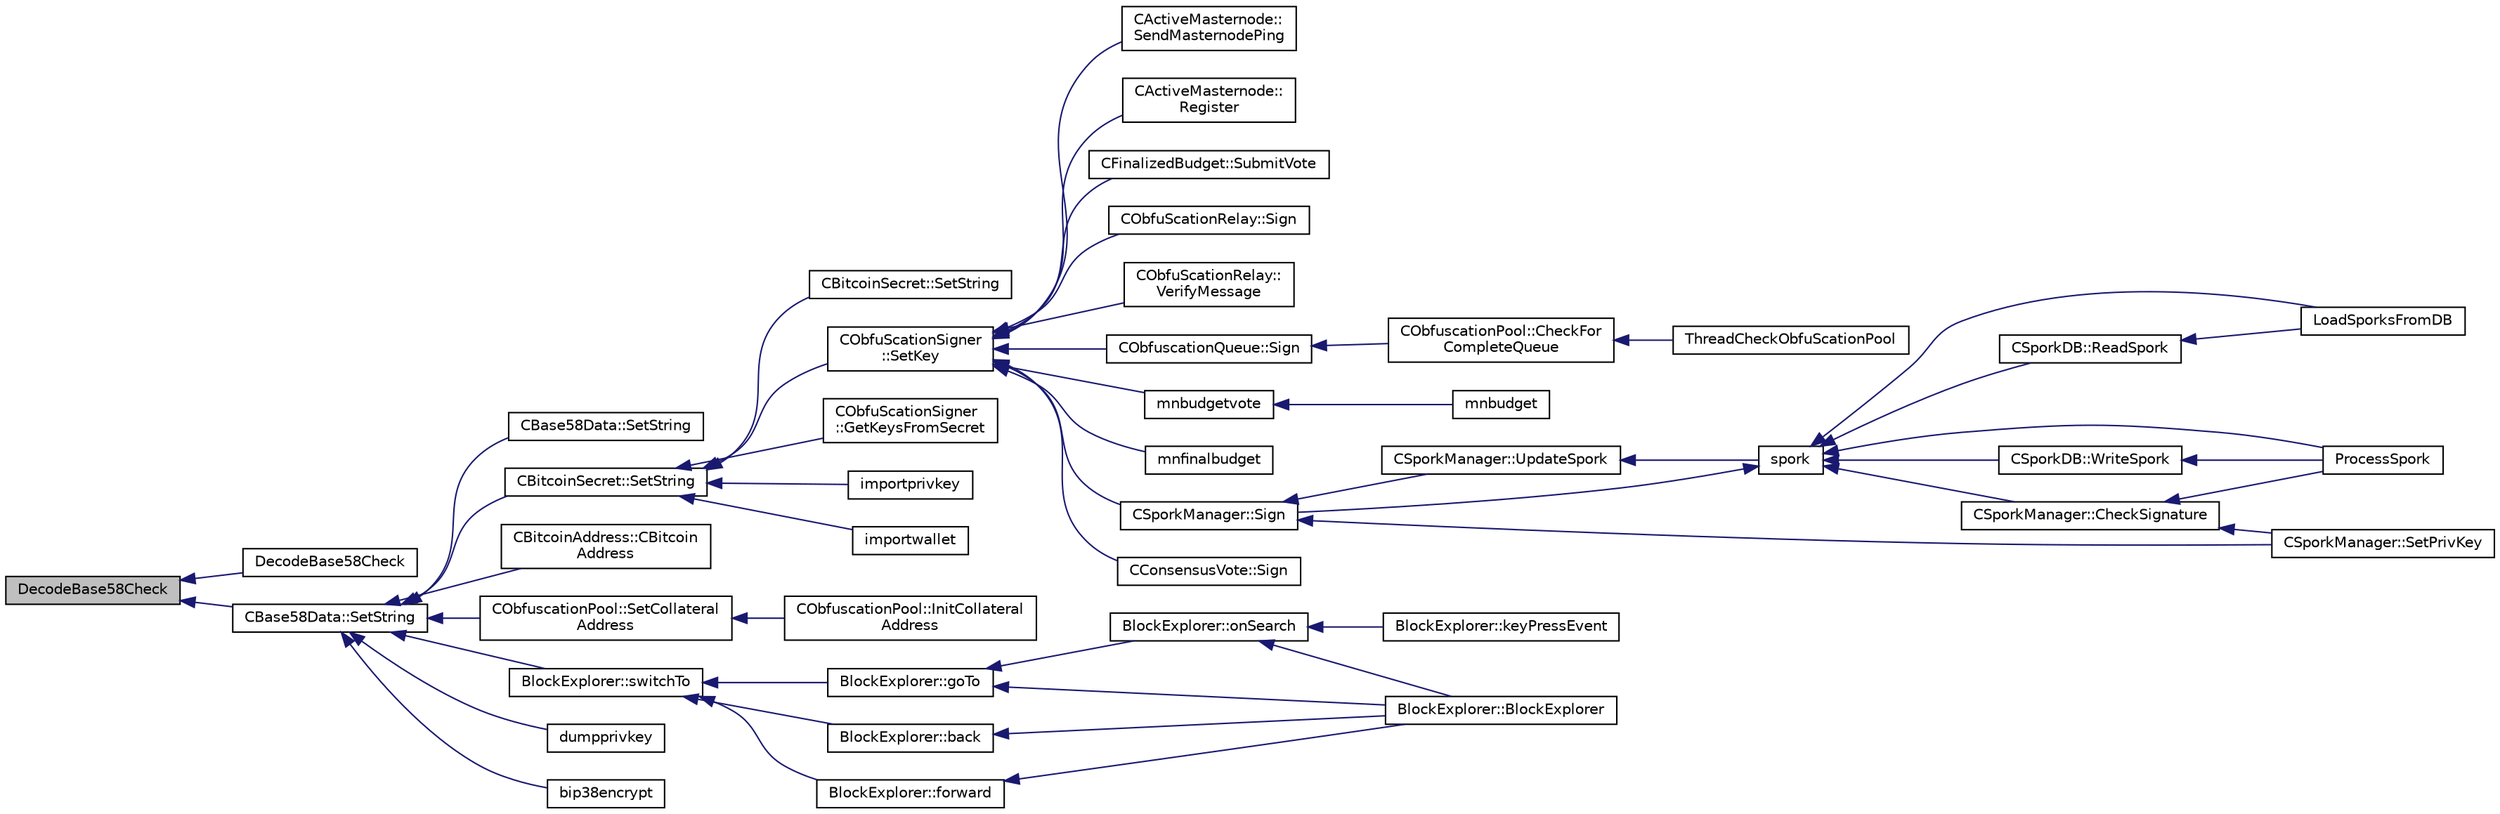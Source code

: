 digraph "DecodeBase58Check"
{
  edge [fontname="Helvetica",fontsize="10",labelfontname="Helvetica",labelfontsize="10"];
  node [fontname="Helvetica",fontsize="10",shape=record];
  rankdir="LR";
  Node59 [label="DecodeBase58Check",height=0.2,width=0.4,color="black", fillcolor="grey75", style="filled", fontcolor="black"];
  Node59 -> Node60 [dir="back",color="midnightblue",fontsize="10",style="solid",fontname="Helvetica"];
  Node60 [label="DecodeBase58Check",height=0.2,width=0.4,color="black", fillcolor="white", style="filled",URL="$base58_8h.html#a96597527b13547236b99430e6ac195b3",tooltip="Decode a base58-encoded string (str) that includes a checksum into a byte vector (vchRet), return true if decoding is successful. "];
  Node59 -> Node61 [dir="back",color="midnightblue",fontsize="10",style="solid",fontname="Helvetica"];
  Node61 [label="CBase58Data::SetString",height=0.2,width=0.4,color="black", fillcolor="white", style="filled",URL="$class_c_base58_data.html#a250fa3bc97d03c7d87de5485c8b49b57"];
  Node61 -> Node62 [dir="back",color="midnightblue",fontsize="10",style="solid",fontname="Helvetica"];
  Node62 [label="CBase58Data::SetString",height=0.2,width=0.4,color="black", fillcolor="white", style="filled",URL="$class_c_base58_data.html#a8e0cba75a3e0a5b21defaf1471d8659c"];
  Node61 -> Node63 [dir="back",color="midnightblue",fontsize="10",style="solid",fontname="Helvetica"];
  Node63 [label="CBitcoinSecret::SetString",height=0.2,width=0.4,color="black", fillcolor="white", style="filled",URL="$class_c_bitcoin_secret.html#a6a8aff02f66099f33f573ad3e6375bb1"];
  Node63 -> Node64 [dir="back",color="midnightblue",fontsize="10",style="solid",fontname="Helvetica"];
  Node64 [label="CBitcoinSecret::SetString",height=0.2,width=0.4,color="black", fillcolor="white", style="filled",URL="$class_c_bitcoin_secret.html#a83cfc3b34aac494efdd6e316cd08626d"];
  Node63 -> Node65 [dir="back",color="midnightblue",fontsize="10",style="solid",fontname="Helvetica"];
  Node65 [label="CObfuScationSigner\l::SetKey",height=0.2,width=0.4,color="black", fillcolor="white", style="filled",URL="$class_c_obfu_scation_signer.html#a4a12e41611db1b711d59ac4c3323dd36",tooltip="Set the private/public key values, returns true if successful. "];
  Node65 -> Node66 [dir="back",color="midnightblue",fontsize="10",style="solid",fontname="Helvetica"];
  Node66 [label="CActiveMasternode::\lSendMasternodePing",height=0.2,width=0.4,color="black", fillcolor="white", style="filled",URL="$class_c_active_masternode.html#ae30a82106f2c0b6875344e39e49393c2",tooltip="Ping Masternode. "];
  Node65 -> Node67 [dir="back",color="midnightblue",fontsize="10",style="solid",fontname="Helvetica"];
  Node67 [label="CActiveMasternode::\lRegister",height=0.2,width=0.4,color="black", fillcolor="white", style="filled",URL="$class_c_active_masternode.html#a99e26870efec1ea98738cda1a5a85702",tooltip="Register remote Masternode. "];
  Node65 -> Node68 [dir="back",color="midnightblue",fontsize="10",style="solid",fontname="Helvetica"];
  Node68 [label="CFinalizedBudget::SubmitVote",height=0.2,width=0.4,color="black", fillcolor="white", style="filled",URL="$class_c_finalized_budget.html#a8d5710eaf0fe541dcdce1d5f2ebee51c"];
  Node65 -> Node69 [dir="back",color="midnightblue",fontsize="10",style="solid",fontname="Helvetica"];
  Node69 [label="CObfuScationRelay::Sign",height=0.2,width=0.4,color="black", fillcolor="white", style="filled",URL="$class_c_obfu_scation_relay.html#a6a0c143f5d9536a64bcb1745d2011761"];
  Node65 -> Node70 [dir="back",color="midnightblue",fontsize="10",style="solid",fontname="Helvetica"];
  Node70 [label="CObfuScationRelay::\lVerifyMessage",height=0.2,width=0.4,color="black", fillcolor="white", style="filled",URL="$class_c_obfu_scation_relay.html#aa76fd65563c22d322350e09b2b876e9d"];
  Node65 -> Node71 [dir="back",color="midnightblue",fontsize="10",style="solid",fontname="Helvetica"];
  Node71 [label="CObfuscationQueue::Sign",height=0.2,width=0.4,color="black", fillcolor="white", style="filled",URL="$class_c_obfuscation_queue.html#a7d7be50e6c9ca531f4a4b69a3f7c0b79",tooltip="Sign this Obfuscation transaction. "];
  Node71 -> Node72 [dir="back",color="midnightblue",fontsize="10",style="solid",fontname="Helvetica"];
  Node72 [label="CObfuscationPool::CheckFor\lCompleteQueue",height=0.2,width=0.4,color="black", fillcolor="white", style="filled",URL="$class_c_obfuscation_pool.html#ad8fc2b9e329de37d3a78bcf51d475696"];
  Node72 -> Node73 [dir="back",color="midnightblue",fontsize="10",style="solid",fontname="Helvetica"];
  Node73 [label="ThreadCheckObfuScationPool",height=0.2,width=0.4,color="black", fillcolor="white", style="filled",URL="$obfuscation_8h.html#a3f96a5ca9c6735e5bfac77582f0af321"];
  Node65 -> Node74 [dir="back",color="midnightblue",fontsize="10",style="solid",fontname="Helvetica"];
  Node74 [label="mnbudgetvote",height=0.2,width=0.4,color="black", fillcolor="white", style="filled",URL="$rpcmasternode-budget_8cpp.html#a56da074ff2f33c0ef53bb451c67c0761"];
  Node74 -> Node75 [dir="back",color="midnightblue",fontsize="10",style="solid",fontname="Helvetica"];
  Node75 [label="mnbudget",height=0.2,width=0.4,color="black", fillcolor="white", style="filled",URL="$rpcmasternode-budget_8cpp.html#aeabbf924be4d2ce4bedb28a394e1fc6b"];
  Node65 -> Node76 [dir="back",color="midnightblue",fontsize="10",style="solid",fontname="Helvetica"];
  Node76 [label="mnfinalbudget",height=0.2,width=0.4,color="black", fillcolor="white", style="filled",URL="$rpcmasternode-budget_8cpp.html#a9377cde49f5b62904aafb46d7d3c5e7c"];
  Node65 -> Node77 [dir="back",color="midnightblue",fontsize="10",style="solid",fontname="Helvetica"];
  Node77 [label="CSporkManager::Sign",height=0.2,width=0.4,color="black", fillcolor="white", style="filled",URL="$class_c_spork_manager.html#adf1b5d40f378c4bd3a5ea31905b11f30"];
  Node77 -> Node78 [dir="back",color="midnightblue",fontsize="10",style="solid",fontname="Helvetica"];
  Node78 [label="CSporkManager::UpdateSpork",height=0.2,width=0.4,color="black", fillcolor="white", style="filled",URL="$class_c_spork_manager.html#afb7e15fe29bd548939657a20ca5feafb"];
  Node78 -> Node79 [dir="back",color="midnightblue",fontsize="10",style="solid",fontname="Helvetica"];
  Node79 [label="spork",height=0.2,width=0.4,color="black", fillcolor="white", style="filled",URL="$rpcmisc_8cpp.html#a8dcc7f3e5749bbd1dad163b85d0abdcb"];
  Node79 -> Node80 [dir="back",color="midnightblue",fontsize="10",style="solid",fontname="Helvetica"];
  Node80 [label="LoadSporksFromDB",height=0.2,width=0.4,color="black", fillcolor="white", style="filled",URL="$spork_8h.html#a8ca9266accb6cf34f86a4f9244f22e79"];
  Node79 -> Node81 [dir="back",color="midnightblue",fontsize="10",style="solid",fontname="Helvetica"];
  Node81 [label="ProcessSpork",height=0.2,width=0.4,color="black", fillcolor="white", style="filled",URL="$spork_8h.html#a3f9c24c1f4c012152fb4422ca981610a"];
  Node79 -> Node82 [dir="back",color="midnightblue",fontsize="10",style="solid",fontname="Helvetica"];
  Node82 [label="CSporkManager::CheckSignature",height=0.2,width=0.4,color="black", fillcolor="white", style="filled",URL="$class_c_spork_manager.html#a697d8c0ce5c422ea125eee96687aa7b3"];
  Node82 -> Node81 [dir="back",color="midnightblue",fontsize="10",style="solid",fontname="Helvetica"];
  Node82 -> Node83 [dir="back",color="midnightblue",fontsize="10",style="solid",fontname="Helvetica"];
  Node83 [label="CSporkManager::SetPrivKey",height=0.2,width=0.4,color="black", fillcolor="white", style="filled",URL="$class_c_spork_manager.html#a599d088218de9d242e4dc5cb17dd310b"];
  Node79 -> Node77 [dir="back",color="midnightblue",fontsize="10",style="solid",fontname="Helvetica"];
  Node79 -> Node84 [dir="back",color="midnightblue",fontsize="10",style="solid",fontname="Helvetica"];
  Node84 [label="CSporkDB::WriteSpork",height=0.2,width=0.4,color="black", fillcolor="white", style="filled",URL="$class_c_spork_d_b.html#a642de787a3b991b3ce7d33125ca19828"];
  Node84 -> Node81 [dir="back",color="midnightblue",fontsize="10",style="solid",fontname="Helvetica"];
  Node79 -> Node85 [dir="back",color="midnightblue",fontsize="10",style="solid",fontname="Helvetica"];
  Node85 [label="CSporkDB::ReadSpork",height=0.2,width=0.4,color="black", fillcolor="white", style="filled",URL="$class_c_spork_d_b.html#a346e545c337070e9f7827c4eb1abcdb1"];
  Node85 -> Node80 [dir="back",color="midnightblue",fontsize="10",style="solid",fontname="Helvetica"];
  Node77 -> Node83 [dir="back",color="midnightblue",fontsize="10",style="solid",fontname="Helvetica"];
  Node65 -> Node86 [dir="back",color="midnightblue",fontsize="10",style="solid",fontname="Helvetica"];
  Node86 [label="CConsensusVote::Sign",height=0.2,width=0.4,color="black", fillcolor="white", style="filled",URL="$class_c_consensus_vote.html#a687495887aa75f5d5bb70f93ecb820d0"];
  Node63 -> Node87 [dir="back",color="midnightblue",fontsize="10",style="solid",fontname="Helvetica"];
  Node87 [label="CObfuScationSigner\l::GetKeysFromSecret",height=0.2,width=0.4,color="black", fillcolor="white", style="filled",URL="$class_c_obfu_scation_signer.html#a1e649a4b0bbeb5921ce2c37a240a98ae",tooltip="Set the private/public key values, returns true if successful. "];
  Node63 -> Node88 [dir="back",color="midnightblue",fontsize="10",style="solid",fontname="Helvetica"];
  Node88 [label="importprivkey",height=0.2,width=0.4,color="black", fillcolor="white", style="filled",URL="$rpcdump_8cpp.html#a3a6fdb974fce01220a895393d444e981"];
  Node63 -> Node89 [dir="back",color="midnightblue",fontsize="10",style="solid",fontname="Helvetica"];
  Node89 [label="importwallet",height=0.2,width=0.4,color="black", fillcolor="white", style="filled",URL="$rpcdump_8cpp.html#a2566d5c9dd1938b74e70398cdb3ac5c1"];
  Node61 -> Node90 [dir="back",color="midnightblue",fontsize="10",style="solid",fontname="Helvetica"];
  Node90 [label="CBitcoinAddress::CBitcoin\lAddress",height=0.2,width=0.4,color="black", fillcolor="white", style="filled",URL="$class_c_bitcoin_address.html#a23f7116fe3a89ab9a551f1d8c29469da"];
  Node61 -> Node91 [dir="back",color="midnightblue",fontsize="10",style="solid",fontname="Helvetica"];
  Node91 [label="CObfuscationPool::SetCollateral\lAddress",height=0.2,width=0.4,color="black", fillcolor="white", style="filled",URL="$class_c_obfuscation_pool.html#aa799d03fe720586f1410035e3e2dba94"];
  Node91 -> Node92 [dir="back",color="midnightblue",fontsize="10",style="solid",fontname="Helvetica"];
  Node92 [label="CObfuscationPool::InitCollateral\lAddress",height=0.2,width=0.4,color="black", fillcolor="white", style="filled",URL="$class_c_obfuscation_pool.html#aa040695f32a21d3abc6ceaa9d8805779"];
  Node61 -> Node93 [dir="back",color="midnightblue",fontsize="10",style="solid",fontname="Helvetica"];
  Node93 [label="BlockExplorer::switchTo",height=0.2,width=0.4,color="black", fillcolor="white", style="filled",URL="$class_block_explorer.html#a24d6353efb00436dd029e234e3a86121"];
  Node93 -> Node94 [dir="back",color="midnightblue",fontsize="10",style="solid",fontname="Helvetica"];
  Node94 [label="BlockExplorer::goTo",height=0.2,width=0.4,color="black", fillcolor="white", style="filled",URL="$class_block_explorer.html#a32a642323bf89030d4f3519d79893ccd"];
  Node94 -> Node95 [dir="back",color="midnightblue",fontsize="10",style="solid",fontname="Helvetica"];
  Node95 [label="BlockExplorer::BlockExplorer",height=0.2,width=0.4,color="black", fillcolor="white", style="filled",URL="$class_block_explorer.html#aa1824a81f9b6d20dce7be419170ea02b"];
  Node94 -> Node96 [dir="back",color="midnightblue",fontsize="10",style="solid",fontname="Helvetica"];
  Node96 [label="BlockExplorer::onSearch",height=0.2,width=0.4,color="black", fillcolor="white", style="filled",URL="$class_block_explorer.html#a5d9b6b07b7a7cb14c9731950d76074a4"];
  Node96 -> Node95 [dir="back",color="midnightblue",fontsize="10",style="solid",fontname="Helvetica"];
  Node96 -> Node97 [dir="back",color="midnightblue",fontsize="10",style="solid",fontname="Helvetica"];
  Node97 [label="BlockExplorer::keyPressEvent",height=0.2,width=0.4,color="black", fillcolor="white", style="filled",URL="$class_block_explorer.html#ae64a065d31adf1c1411dc1810cdd576c"];
  Node93 -> Node98 [dir="back",color="midnightblue",fontsize="10",style="solid",fontname="Helvetica"];
  Node98 [label="BlockExplorer::back",height=0.2,width=0.4,color="black", fillcolor="white", style="filled",URL="$class_block_explorer.html#aed5a84d4c9691f29721829eca6023169"];
  Node98 -> Node95 [dir="back",color="midnightblue",fontsize="10",style="solid",fontname="Helvetica"];
  Node93 -> Node99 [dir="back",color="midnightblue",fontsize="10",style="solid",fontname="Helvetica"];
  Node99 [label="BlockExplorer::forward",height=0.2,width=0.4,color="black", fillcolor="white", style="filled",URL="$class_block_explorer.html#a062131c18869d12dc393775f3695e89f"];
  Node99 -> Node95 [dir="back",color="midnightblue",fontsize="10",style="solid",fontname="Helvetica"];
  Node61 -> Node100 [dir="back",color="midnightblue",fontsize="10",style="solid",fontname="Helvetica"];
  Node100 [label="dumpprivkey",height=0.2,width=0.4,color="black", fillcolor="white", style="filled",URL="$rpcdump_8cpp.html#a4010fb238298e15c540d3e5ecd60f858"];
  Node61 -> Node101 [dir="back",color="midnightblue",fontsize="10",style="solid",fontname="Helvetica"];
  Node101 [label="bip38encrypt",height=0.2,width=0.4,color="black", fillcolor="white", style="filled",URL="$rpcdump_8cpp.html#a303f255a7509999ce1e535d5e7bb220d"];
}
